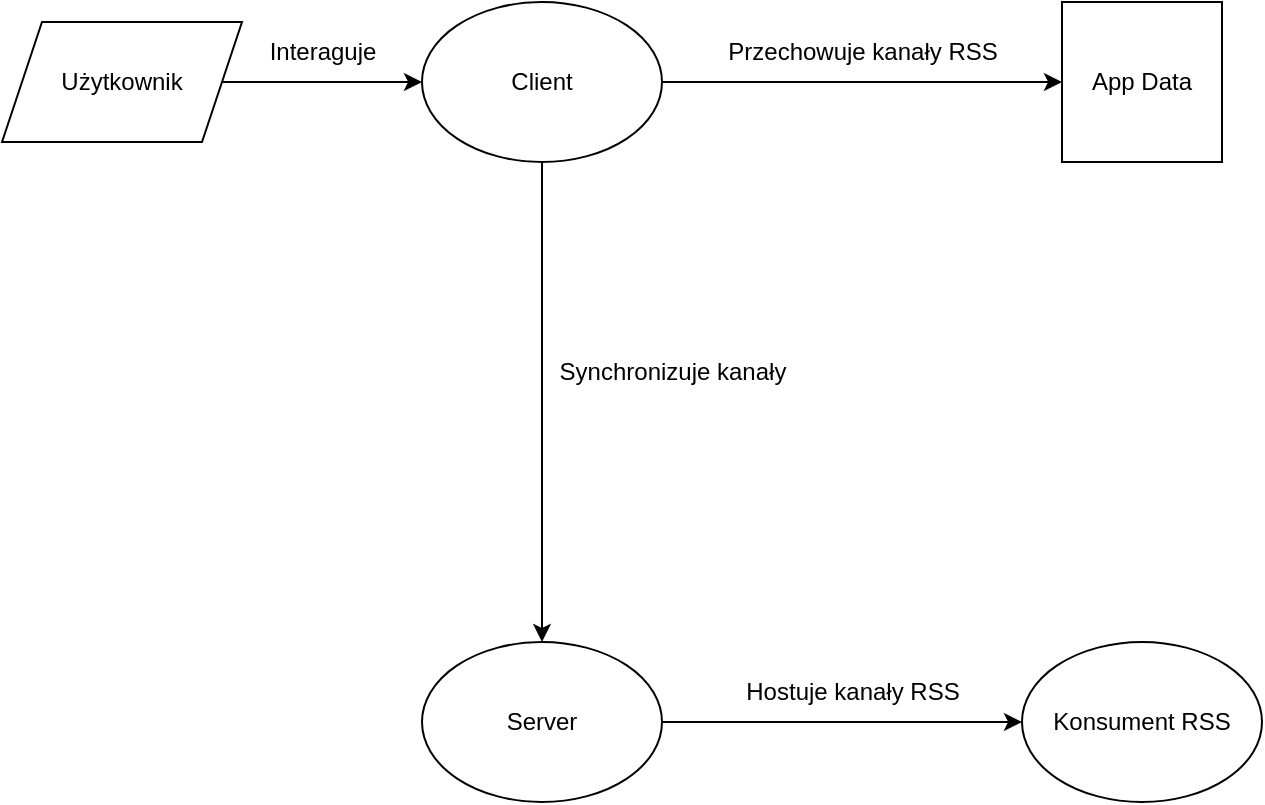 <mxfile version="26.1.1">
  <diagram name="Page-1" id="z0PvlEvgQl1M6Hcm4Jm7">
    <mxGraphModel dx="1414" dy="845" grid="1" gridSize="10" guides="1" tooltips="1" connect="1" arrows="1" fold="1" page="1" pageScale="1" pageWidth="850" pageHeight="1100" math="0" shadow="0">
      <root>
        <mxCell id="0" />
        <mxCell id="1" parent="0" />
        <mxCell id="XR5XQWyATy7PYwPTTgFC-11" value="" style="text;html=1;align=center;verticalAlign=middle;whiteSpace=wrap;rounded=0;" vertex="1" parent="1">
          <mxGeometry x="210" y="130" width="60" height="30" as="geometry" />
        </mxCell>
        <mxCell id="XR5XQWyATy7PYwPTTgFC-16" style="edgeStyle=orthogonalEdgeStyle;rounded=0;orthogonalLoop=1;jettySize=auto;html=1;exitX=1;exitY=0.5;exitDx=0;exitDy=0;" edge="1" parent="1" source="XR5XQWyATy7PYwPTTgFC-13" target="XR5XQWyATy7PYwPTTgFC-15">
          <mxGeometry relative="1" as="geometry" />
        </mxCell>
        <mxCell id="XR5XQWyATy7PYwPTTgFC-25" style="edgeStyle=orthogonalEdgeStyle;rounded=0;orthogonalLoop=1;jettySize=auto;html=1;exitX=0.5;exitY=1;exitDx=0;exitDy=0;" edge="1" parent="1" source="XR5XQWyATy7PYwPTTgFC-13" target="XR5XQWyATy7PYwPTTgFC-14">
          <mxGeometry relative="1" as="geometry" />
        </mxCell>
        <mxCell id="XR5XQWyATy7PYwPTTgFC-13" value="Client" style="ellipse;whiteSpace=wrap;html=1;" vertex="1" parent="1">
          <mxGeometry x="230" y="90" width="120" height="80" as="geometry" />
        </mxCell>
        <mxCell id="XR5XQWyATy7PYwPTTgFC-23" style="edgeStyle=orthogonalEdgeStyle;rounded=0;orthogonalLoop=1;jettySize=auto;html=1;exitX=1;exitY=0.5;exitDx=0;exitDy=0;" edge="1" parent="1" source="XR5XQWyATy7PYwPTTgFC-14" target="XR5XQWyATy7PYwPTTgFC-18">
          <mxGeometry relative="1" as="geometry" />
        </mxCell>
        <mxCell id="XR5XQWyATy7PYwPTTgFC-14" value="Server" style="ellipse;whiteSpace=wrap;html=1;" vertex="1" parent="1">
          <mxGeometry x="230" y="410" width="120" height="80" as="geometry" />
        </mxCell>
        <mxCell id="XR5XQWyATy7PYwPTTgFC-15" value="App Data" style="whiteSpace=wrap;html=1;aspect=fixed;" vertex="1" parent="1">
          <mxGeometry x="550" y="90" width="80" height="80" as="geometry" />
        </mxCell>
        <mxCell id="XR5XQWyATy7PYwPTTgFC-17" value="Przechowuje kanały RSS" style="text;html=1;align=center;verticalAlign=middle;resizable=0;points=[];autosize=1;strokeColor=none;fillColor=none;" vertex="1" parent="1">
          <mxGeometry x="370" y="100" width="160" height="30" as="geometry" />
        </mxCell>
        <mxCell id="XR5XQWyATy7PYwPTTgFC-18" value="Konsument RSS" style="ellipse;whiteSpace=wrap;html=1;" vertex="1" parent="1">
          <mxGeometry x="530" y="410" width="120" height="80" as="geometry" />
        </mxCell>
        <mxCell id="XR5XQWyATy7PYwPTTgFC-24" value="Hostuje kanały RSS" style="text;html=1;align=center;verticalAlign=middle;resizable=0;points=[];autosize=1;strokeColor=none;fillColor=none;" vertex="1" parent="1">
          <mxGeometry x="380" y="420" width="130" height="30" as="geometry" />
        </mxCell>
        <mxCell id="XR5XQWyATy7PYwPTTgFC-26" value="Synchronizuje kanały" style="text;html=1;align=center;verticalAlign=middle;resizable=0;points=[];autosize=1;strokeColor=none;fillColor=none;" vertex="1" parent="1">
          <mxGeometry x="285" y="260" width="140" height="30" as="geometry" />
        </mxCell>
        <mxCell id="XR5XQWyATy7PYwPTTgFC-31" style="edgeStyle=orthogonalEdgeStyle;rounded=0;orthogonalLoop=1;jettySize=auto;html=1;exitX=1;exitY=0.5;exitDx=0;exitDy=0;entryX=0;entryY=0.5;entryDx=0;entryDy=0;" edge="1" parent="1" source="XR5XQWyATy7PYwPTTgFC-27" target="XR5XQWyATy7PYwPTTgFC-13">
          <mxGeometry relative="1" as="geometry" />
        </mxCell>
        <mxCell id="XR5XQWyATy7PYwPTTgFC-27" value="Użytkownik" style="shape=parallelogram;perimeter=parallelogramPerimeter;whiteSpace=wrap;html=1;fixedSize=1;" vertex="1" parent="1">
          <mxGeometry x="20" y="100" width="120" height="60" as="geometry" />
        </mxCell>
        <mxCell id="XR5XQWyATy7PYwPTTgFC-29" value="Interaguje" style="text;html=1;align=center;verticalAlign=middle;resizable=0;points=[];autosize=1;strokeColor=none;fillColor=none;" vertex="1" parent="1">
          <mxGeometry x="140" y="100" width="80" height="30" as="geometry" />
        </mxCell>
      </root>
    </mxGraphModel>
  </diagram>
</mxfile>
